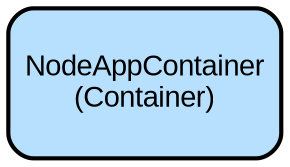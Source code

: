 digraph INFRA {
  node [ color = "black", fillcolor = "#E6E6E6", height =1, style = "filled,bold,rounded", fontname = "Arial" ];
  "NodeAppContainer" [ label = "NodeAppContainer
(Container)", shape =rectangle, fillcolor = "#B7E0FF" ];
}
